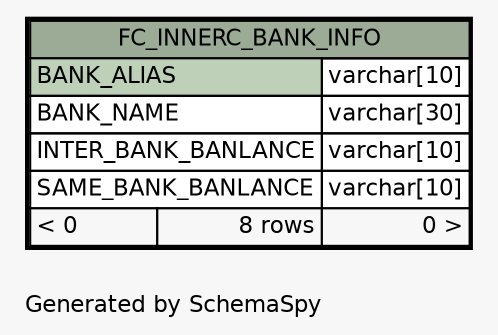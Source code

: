 // dot 2.26.0 on Linux 2.6.32-504.8.1.el6.x86_64
// SchemaSpy rev 590
digraph "oneDegreeRelationshipsDiagram" {
  graph [
    rankdir="RL"
    bgcolor="#f7f7f7"
    label="\nGenerated by SchemaSpy"
    labeljust="l"
    nodesep="0.18"
    ranksep="0.46"
    fontname="Helvetica"
    fontsize="11"
  ];
  node [
    fontname="Helvetica"
    fontsize="11"
    shape="plaintext"
  ];
  edge [
    arrowsize="0.8"
  ];
  "FC_INNERC_BANK_INFO" [
    label=<
    <TABLE BORDER="2" CELLBORDER="1" CELLSPACING="0" BGCOLOR="#ffffff">
      <TR><TD COLSPAN="3" BGCOLOR="#9bab96" ALIGN="CENTER">FC_INNERC_BANK_INFO</TD></TR>
      <TR><TD PORT="BANK_ALIAS" COLSPAN="2" BGCOLOR="#bed1b8" ALIGN="LEFT">BANK_ALIAS</TD><TD PORT="BANK_ALIAS.type" ALIGN="LEFT">varchar[10]</TD></TR>
      <TR><TD PORT="BANK_NAME" COLSPAN="2" ALIGN="LEFT">BANK_NAME</TD><TD PORT="BANK_NAME.type" ALIGN="LEFT">varchar[30]</TD></TR>
      <TR><TD PORT="INTER_BANK_BANLANCE" COLSPAN="2" ALIGN="LEFT">INTER_BANK_BANLANCE</TD><TD PORT="INTER_BANK_BANLANCE.type" ALIGN="LEFT">varchar[10]</TD></TR>
      <TR><TD PORT="SAME_BANK_BANLANCE" COLSPAN="2" ALIGN="LEFT">SAME_BANK_BANLANCE</TD><TD PORT="SAME_BANK_BANLANCE.type" ALIGN="LEFT">varchar[10]</TD></TR>
      <TR><TD ALIGN="LEFT" BGCOLOR="#f7f7f7">&lt; 0</TD><TD ALIGN="RIGHT" BGCOLOR="#f7f7f7">8 rows</TD><TD ALIGN="RIGHT" BGCOLOR="#f7f7f7">0 &gt;</TD></TR>
    </TABLE>>
    URL="FC_INNERC_BANK_INFO.html"
    tooltip="FC_INNERC_BANK_INFO"
  ];
}
